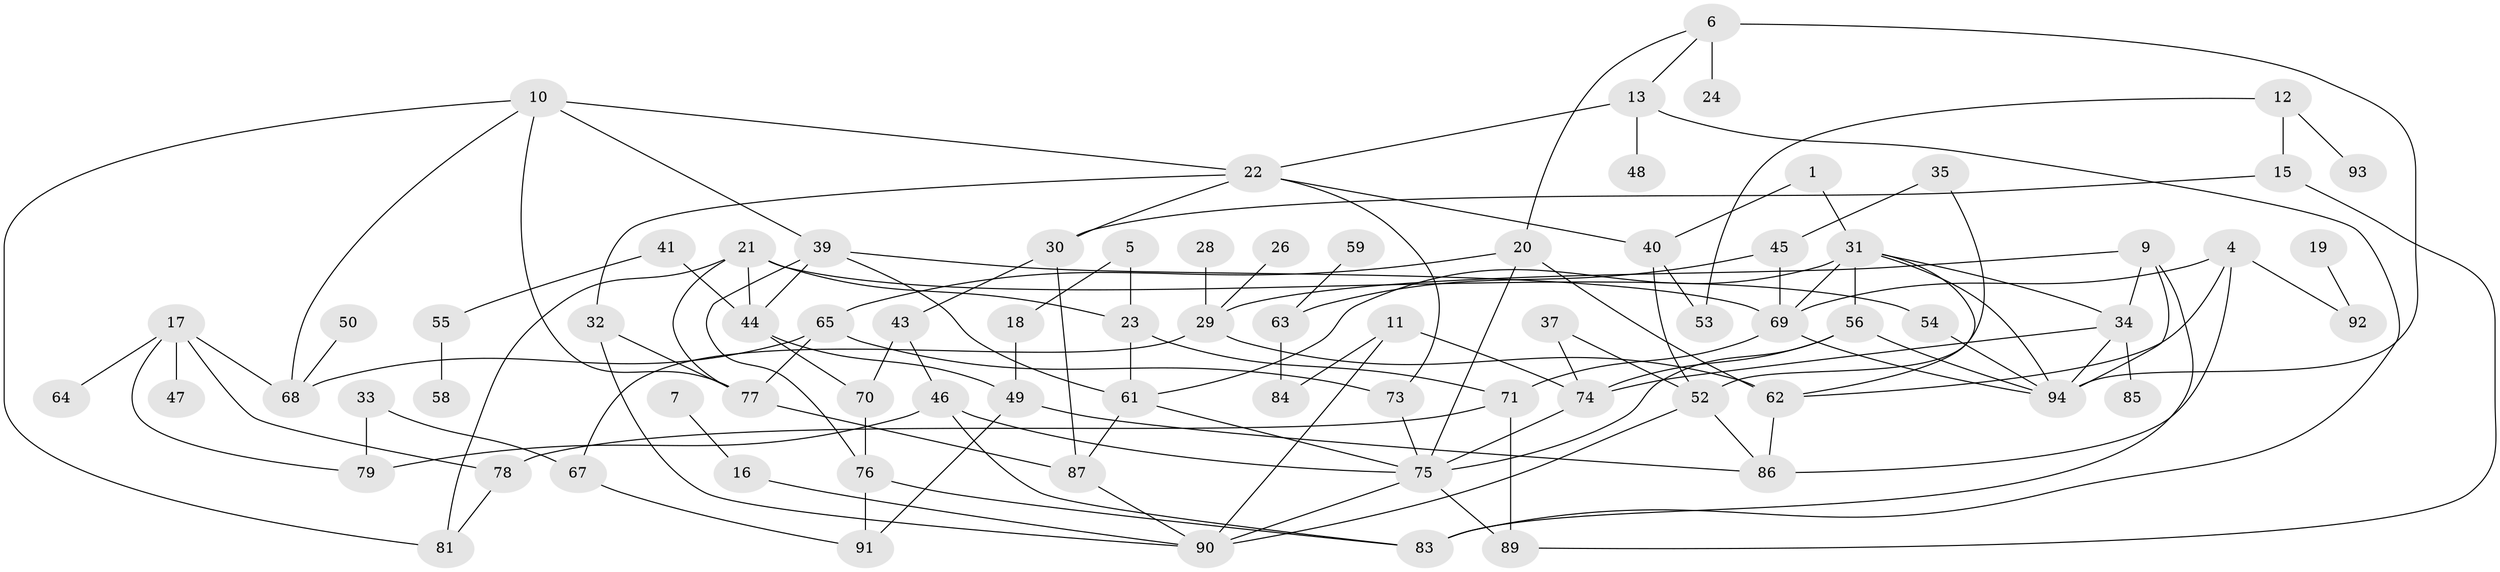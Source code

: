// original degree distribution, {3: 0.18796992481203006, 2: 0.23308270676691728, 0: 0.12030075187969924, 6: 0.03007518796992481, 4: 0.15037593984962405, 5: 0.09022556390977443, 1: 0.17293233082706766, 7: 0.015037593984962405}
// Generated by graph-tools (version 1.1) at 2025/35/03/04/25 23:35:52]
// undirected, 77 vertices, 128 edges
graph export_dot {
  node [color=gray90,style=filled];
  1;
  4;
  5;
  6;
  7;
  9;
  10;
  11;
  12;
  13;
  15;
  16;
  17;
  18;
  19;
  20;
  21;
  22;
  23;
  24;
  26;
  28;
  29;
  30;
  31;
  32;
  33;
  34;
  35;
  37;
  39;
  40;
  41;
  43;
  44;
  45;
  46;
  47;
  48;
  49;
  50;
  52;
  53;
  54;
  55;
  56;
  58;
  59;
  61;
  62;
  63;
  64;
  65;
  67;
  68;
  69;
  70;
  71;
  73;
  74;
  75;
  76;
  77;
  78;
  79;
  81;
  83;
  84;
  85;
  86;
  87;
  89;
  90;
  91;
  92;
  93;
  94;
  1 -- 31 [weight=1.0];
  1 -- 40 [weight=1.0];
  4 -- 62 [weight=1.0];
  4 -- 69 [weight=1.0];
  4 -- 86 [weight=1.0];
  4 -- 92 [weight=1.0];
  5 -- 18 [weight=1.0];
  5 -- 23 [weight=1.0];
  6 -- 13 [weight=1.0];
  6 -- 20 [weight=1.0];
  6 -- 24 [weight=2.0];
  6 -- 94 [weight=1.0];
  7 -- 16 [weight=1.0];
  9 -- 29 [weight=1.0];
  9 -- 34 [weight=1.0];
  9 -- 83 [weight=1.0];
  9 -- 94 [weight=1.0];
  10 -- 22 [weight=1.0];
  10 -- 39 [weight=1.0];
  10 -- 68 [weight=1.0];
  10 -- 77 [weight=1.0];
  10 -- 81 [weight=1.0];
  11 -- 74 [weight=1.0];
  11 -- 84 [weight=1.0];
  11 -- 90 [weight=1.0];
  12 -- 15 [weight=1.0];
  12 -- 53 [weight=1.0];
  12 -- 93 [weight=1.0];
  13 -- 22 [weight=1.0];
  13 -- 48 [weight=1.0];
  13 -- 83 [weight=1.0];
  15 -- 30 [weight=1.0];
  15 -- 89 [weight=1.0];
  16 -- 90 [weight=1.0];
  17 -- 47 [weight=1.0];
  17 -- 64 [weight=1.0];
  17 -- 68 [weight=1.0];
  17 -- 78 [weight=1.0];
  17 -- 79 [weight=1.0];
  18 -- 49 [weight=1.0];
  19 -- 92 [weight=1.0];
  20 -- 62 [weight=1.0];
  20 -- 65 [weight=1.0];
  20 -- 75 [weight=1.0];
  21 -- 23 [weight=1.0];
  21 -- 44 [weight=1.0];
  21 -- 54 [weight=1.0];
  21 -- 77 [weight=1.0];
  21 -- 81 [weight=1.0];
  22 -- 30 [weight=1.0];
  22 -- 32 [weight=1.0];
  22 -- 40 [weight=1.0];
  22 -- 73 [weight=1.0];
  23 -- 61 [weight=1.0];
  23 -- 71 [weight=1.0];
  26 -- 29 [weight=1.0];
  28 -- 29 [weight=1.0];
  29 -- 62 [weight=1.0];
  29 -- 67 [weight=1.0];
  30 -- 43 [weight=1.0];
  30 -- 87 [weight=1.0];
  31 -- 34 [weight=1.0];
  31 -- 56 [weight=1.0];
  31 -- 61 [weight=1.0];
  31 -- 62 [weight=1.0];
  31 -- 69 [weight=1.0];
  31 -- 94 [weight=1.0];
  32 -- 77 [weight=1.0];
  32 -- 90 [weight=1.0];
  33 -- 67 [weight=1.0];
  33 -- 79 [weight=1.0];
  34 -- 74 [weight=1.0];
  34 -- 85 [weight=1.0];
  34 -- 94 [weight=1.0];
  35 -- 45 [weight=1.0];
  35 -- 52 [weight=1.0];
  37 -- 52 [weight=1.0];
  37 -- 74 [weight=2.0];
  39 -- 44 [weight=1.0];
  39 -- 61 [weight=1.0];
  39 -- 69 [weight=1.0];
  39 -- 76 [weight=1.0];
  40 -- 52 [weight=1.0];
  40 -- 53 [weight=1.0];
  41 -- 44 [weight=1.0];
  41 -- 55 [weight=1.0];
  43 -- 46 [weight=1.0];
  43 -- 70 [weight=1.0];
  44 -- 49 [weight=1.0];
  44 -- 70 [weight=1.0];
  45 -- 63 [weight=1.0];
  45 -- 69 [weight=1.0];
  46 -- 75 [weight=1.0];
  46 -- 79 [weight=1.0];
  46 -- 83 [weight=1.0];
  49 -- 86 [weight=1.0];
  49 -- 91 [weight=1.0];
  50 -- 68 [weight=1.0];
  52 -- 86 [weight=1.0];
  52 -- 90 [weight=1.0];
  54 -- 94 [weight=1.0];
  55 -- 58 [weight=1.0];
  56 -- 74 [weight=1.0];
  56 -- 75 [weight=1.0];
  56 -- 94 [weight=1.0];
  59 -- 63 [weight=1.0];
  61 -- 75 [weight=1.0];
  61 -- 87 [weight=1.0];
  62 -- 86 [weight=1.0];
  63 -- 84 [weight=1.0];
  65 -- 68 [weight=1.0];
  65 -- 73 [weight=1.0];
  65 -- 77 [weight=1.0];
  67 -- 91 [weight=1.0];
  69 -- 71 [weight=1.0];
  69 -- 94 [weight=1.0];
  70 -- 76 [weight=1.0];
  71 -- 78 [weight=1.0];
  71 -- 89 [weight=1.0];
  73 -- 75 [weight=1.0];
  74 -- 75 [weight=1.0];
  75 -- 89 [weight=1.0];
  75 -- 90 [weight=1.0];
  76 -- 83 [weight=1.0];
  76 -- 91 [weight=1.0];
  77 -- 87 [weight=1.0];
  78 -- 81 [weight=1.0];
  87 -- 90 [weight=1.0];
}

